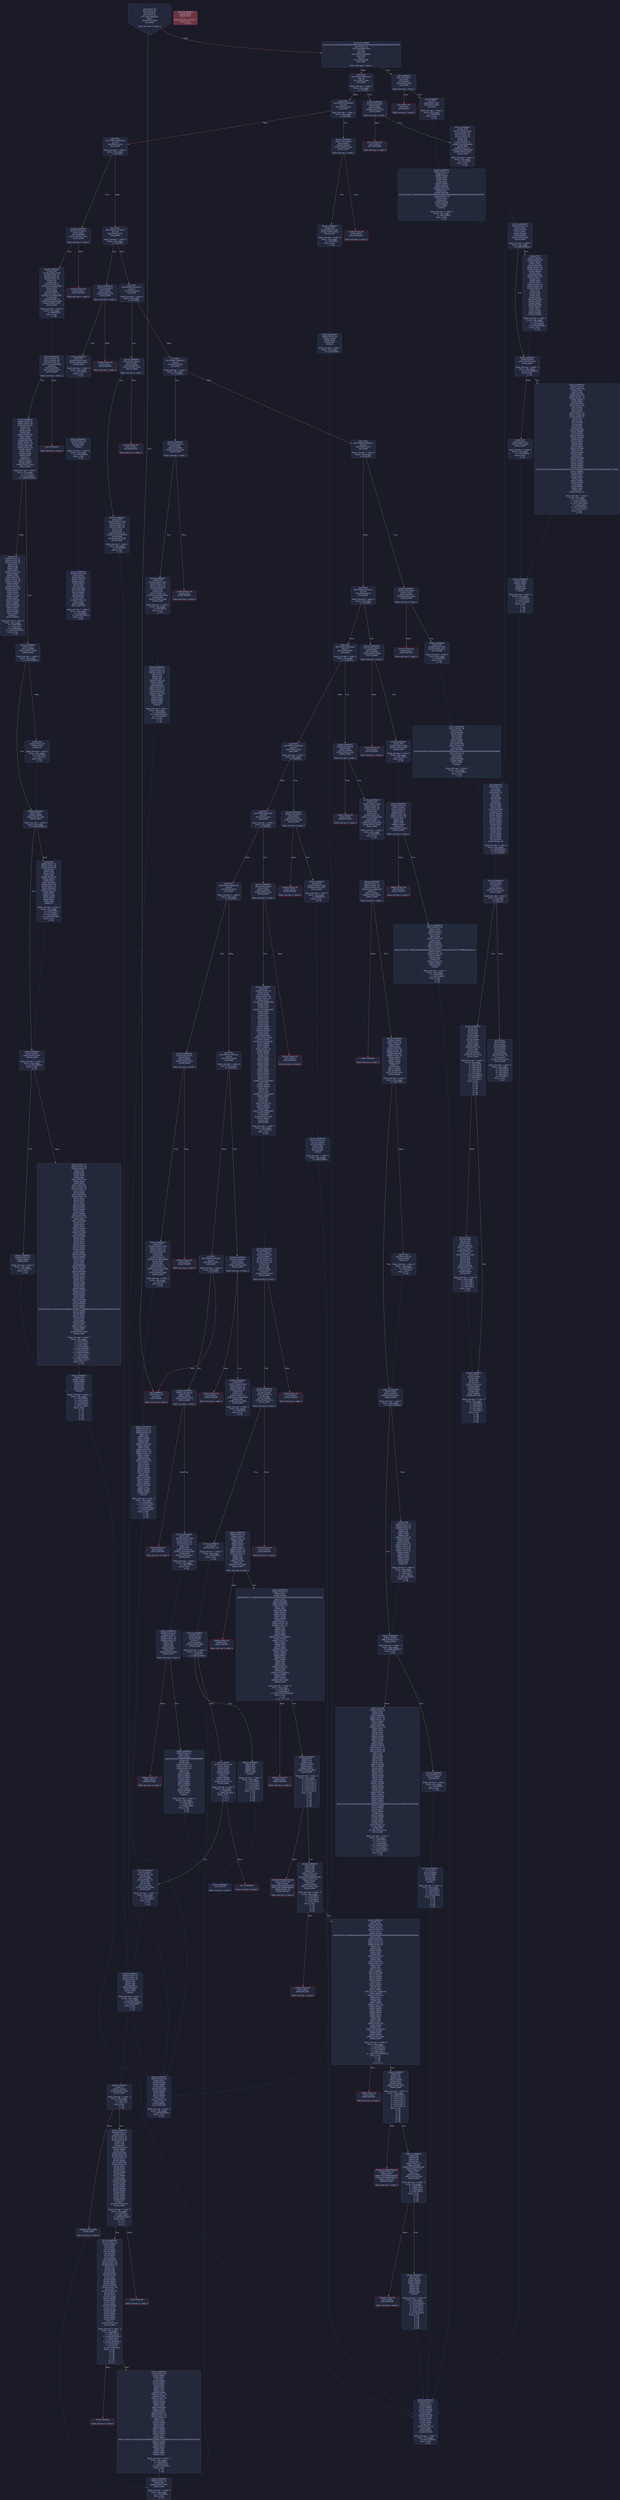 digraph G {
    node [shape=box, style="filled, rounded", color="#565f89", fontcolor="#c0caf5", fontname="Helvetica", fillcolor="#24283b"];
    edge [color="#414868", fontcolor="#c0caf5", fontname="Helvetica"];
    bgcolor="#1a1b26";
    0 [ label = "[00] PUSH1 80
[02] PUSH1 40
[04] MSTORE
[05] PUSH1 04
[07] CALLDATASIZE
[08] LT
[09] PUSH2 00da
[0c] JUMPI

Stack size req: 0, sizeΔ: 0
" shape = invhouse]
    1 [ label = "[0d] PUSH4 ffffffff
[12] PUSH29 0100000000000000000000000000000000000000000000000000000000
[30] PUSH1 00
[32] CALLDATALOAD
[33] DIV
[34] AND
[35] PUSH4 06fdde03
[3a] DUP2
[3b] EQ
[3c] PUSH2 00df
[3f] JUMPI

Stack size req: 0, sizeΔ: 1
"]
    2 [ label = "[40] DUP1
[41] PUSH4 095ea7b3
[46] EQ
[47] PUSH2 0169
[4a] JUMPI

Stack size req: 1, sizeΔ: 0
Entry->Op usage:
	0->70:EQ:1
"]
    3 [ label = "[4b] DUP1
[4c] PUSH4 18160ddd
[51] EQ
[52] PUSH2 01a1
[55] JUMPI

Stack size req: 1, sizeΔ: 0
Entry->Op usage:
	0->81:EQ:1
"]
    4 [ label = "[56] DUP1
[57] PUSH4 23b872dd
[5c] EQ
[5d] PUSH2 01c8
[60] JUMPI

Stack size req: 1, sizeΔ: 0
Entry->Op usage:
	0->92:EQ:1
"]
    5 [ label = "[61] DUP1
[62] PUSH4 313ce567
[67] EQ
[68] PUSH2 01f2
[6b] JUMPI

Stack size req: 1, sizeΔ: 0
Entry->Op usage:
	0->103:EQ:1
"]
    6 [ label = "[6c] DUP1
[6d] PUSH4 4d2301cc
[72] EQ
[73] PUSH2 021d
[76] JUMPI

Stack size req: 1, sizeΔ: 0
Entry->Op usage:
	0->114:EQ:1
"]
    7 [ label = "[77] DUP1
[78] PUSH4 70a08231
[7d] EQ
[7e] PUSH2 023e
[81] JUMPI

Stack size req: 1, sizeΔ: 0
Entry->Op usage:
	0->125:EQ:1
"]
    8 [ label = "[82] DUP1
[83] PUSH4 95d89b41
[88] EQ
[89] PUSH2 025f
[8c] JUMPI

Stack size req: 1, sizeΔ: 0
Entry->Op usage:
	0->136:EQ:1
"]
    9 [ label = "[8d] DUP1
[8e] PUSH4 9b1cbccc
[93] EQ
[94] PUSH2 0274
[97] JUMPI

Stack size req: 1, sizeΔ: 0
Entry->Op usage:
	0->147:EQ:1
"]
    10 [ label = "[98] DUP1
[99] PUSH4 a9059cbb
[9e] EQ
[9f] PUSH2 0289
[a2] JUMPI

Stack size req: 1, sizeΔ: 0
Entry->Op usage:
	0->158:EQ:1
"]
    11 [ label = "[a3] DUP1
[a4] PUSH4 c108d542
[a9] EQ
[aa] PUSH2 02ad
[ad] JUMPI

Stack size req: 1, sizeΔ: 0
Entry->Op usage:
	0->169:EQ:1
"]
    12 [ label = "[ae] DUP1
[af] PUSH4 dba01cfe
[b4] EQ
[b5] PUSH2 02c2
[b8] JUMPI

Stack size req: 1, sizeΔ: 0
Entry->Op usage:
	0->180:EQ:1
"]
    13 [ label = "[b9] DUP1
[ba] PUSH4 dd62ed3e
[bf] EQ
[c0] PUSH2 0322
[c3] JUMPI

Stack size req: 1, sizeΔ: 0
Entry->Op usage:
	0->191:EQ:1
"]
    14 [ label = "[c4] DUP1
[c5] PUSH4 e58fc54c
[ca] EQ
[cb] PUSH2 0349
[ce] JUMPI

Stack size req: 1, sizeΔ: 0
Entry->Op usage:
	0->202:EQ:1
"]
    15 [ label = "[cf] DUP1
[d0] PUSH4 f2fde38b
[d5] EQ
[d6] PUSH2 036a
[d9] JUMPI

Stack size req: 1, sizeΔ: 0
Entry->Op usage:
	0->213:EQ:1
"]
    16 [ label = "[da] JUMPDEST
[db] PUSH1 00
[dd] DUP1
[de] REVERT

Stack size req: 0, sizeΔ: 0
" color = "red"]
    17 [ label = "[df] JUMPDEST
[e0] CALLVALUE
[e1] DUP1
[e2] ISZERO
[e3] PUSH2 00eb
[e6] JUMPI

Stack size req: 0, sizeΔ: 1
"]
    18 [ label = "[e7] PUSH1 00
[e9] DUP1
[ea] REVERT

Stack size req: 0, sizeΔ: 0
" color = "red"]
    19 [ label = "[eb] JUMPDEST
[ec] POP
[ed] PUSH2 00f4
[f0] PUSH2 038b
[f3] JUMP

Stack size req: 1, sizeΔ: 0
Entry->Op usage:
	0->236:POP:0
Entry->Exit:
	0->😵
"]
    20 [ label = "[f4] JUMPDEST
[f5] PUSH1 40
[f7] DUP1
[f8] MLOAD
[f9] PUSH1 20
[fb] DUP1
[fc] DUP3
[fd] MSTORE
[fe] DUP4
[ff] MLOAD
[0100] DUP2
[0101] DUP4
[0102] ADD
[0103] MSTORE
[0104] DUP4
[0105] MLOAD
[0106] SWAP2
[0107] SWAP3
[0108] DUP4
[0109] SWAP3
[010a] SWAP1
[010b] DUP4
[010c] ADD
[010d] SWAP2
[010e] DUP6
[010f] ADD
[0110] SWAP1
[0111] DUP1
[0112] DUP4
[0113] DUP4
[0114] PUSH1 00

Stack size req: 1, sizeΔ: 9
Entry->Op usage:
	0->255:MLOAD:0
	0->261:MLOAD:0
	0->271:ADD:0
"]
    21 [ label = "[0116] JUMPDEST
[0117] DUP4
[0118] DUP2
[0119] LT
[011a] ISZERO
[011b] PUSH2 012e
[011e] JUMPI

Stack size req: 4, sizeΔ: 0
Entry->Op usage:
	0->281:LT:0
	3->281:LT:1
"]
    22 [ label = "[011f] DUP2
[0120] DUP2
[0121] ADD
[0122] MLOAD
[0123] DUP4
[0124] DUP3
[0125] ADD
[0126] MSTORE
[0127] PUSH1 20
[0129] ADD
[012a] PUSH2 0116
[012d] JUMP

Stack size req: 3, sizeΔ: 0
Entry->Op usage:
	0->289:ADD:0
	0->293:ADD:0
	0->297:ADD:1
	1->289:ADD:1
	2->293:ADD:1
Entry->Exit:
	0->😵
"]
    23 [ label = "[012e] JUMPDEST
[012f] POP
[0130] POP
[0131] POP
[0132] POP
[0133] SWAP1
[0134] POP
[0135] SWAP1
[0136] DUP2
[0137] ADD
[0138] SWAP1
[0139] PUSH1 1f
[013b] AND
[013c] DUP1
[013d] ISZERO
[013e] PUSH2 015b
[0141] JUMPI

Stack size req: 7, sizeΔ: -5
Entry->Op usage:
	0->303:POP:0
	1->304:POP:0
	2->305:POP:0
	3->306:POP:0
	4->311:ADD:0
	4->315:AND:1
	4->317:ISZERO:0
	5->308:POP:0
	6->311:ADD:1
Entry->Exit:
	0->😵
	1->😵
	2->😵
	3->😵
	4->0
	5->😵
	6->😵
"]
    24 [ label = "[0142] DUP1
[0143] DUP3
[0144] SUB
[0145] DUP1
[0146] MLOAD
[0147] PUSH1 01
[0149] DUP4
[014a] PUSH1 20
[014c] SUB
[014d] PUSH2 0100
[0150] EXP
[0151] SUB
[0152] NOT
[0153] AND
[0154] DUP2
[0155] MSTORE
[0156] PUSH1 20
[0158] ADD
[0159] SWAP2
[015a] POP

Stack size req: 2, sizeΔ: 0
Entry->Op usage:
	0->324:SUB:1
	0->332:SUB:1
	1->324:SUB:0
	1->346:POP:0
Entry->Exit:
	1->😵
"]
    25 [ label = "[015b] JUMPDEST
[015c] POP
[015d] SWAP3
[015e] POP
[015f] POP
[0160] POP
[0161] PUSH1 40
[0163] MLOAD
[0164] DUP1
[0165] SWAP2
[0166] SUB
[0167] SWAP1
[0168] RETURN

Stack size req: 5, sizeΔ: -5
Entry->Op usage:
	0->348:POP:0
	1->358:SUB:0
	2->351:POP:0
	3->352:POP:0
	4->350:POP:0
Entry->Exit:
	0->😵
	1->😵
	2->😵
	3->😵
	4->😵
" color = "darkblue"]
    26 [ label = "[0169] JUMPDEST
[016a] CALLVALUE
[016b] DUP1
[016c] ISZERO
[016d] PUSH2 0175
[0170] JUMPI

Stack size req: 0, sizeΔ: 1
"]
    27 [ label = "[0171] PUSH1 00
[0173] DUP1
[0174] REVERT

Stack size req: 0, sizeΔ: 0
" color = "red"]
    28 [ label = "[0175] JUMPDEST
[0176] POP
[0177] PUSH2 018d
[017a] PUSH1 01
[017c] PUSH1 a0
[017e] PUSH1 02
[0180] EXP
[0181] SUB
[0182] PUSH1 04
[0184] CALLDATALOAD
[0185] AND
[0186] PUSH1 24
[0188] CALLDATALOAD
[0189] PUSH2 03c2
[018c] JUMP

Stack size req: 1, sizeΔ: 2
Entry->Op usage:
	0->374:POP:0
Entry->Exit:
	0->😵
"]
    29 [ label = "[018d] JUMPDEST
[018e] PUSH1 40
[0190] DUP1
[0191] MLOAD
[0192] SWAP2
[0193] ISZERO
[0194] ISZERO
[0195] DUP3
[0196] MSTORE
[0197] MLOAD
[0198] SWAP1
[0199] DUP2
[019a] SWAP1
[019b] SUB
[019c] PUSH1 20
[019e] ADD
[019f] SWAP1
[01a0] RETURN

Stack size req: 1, sizeΔ: -1
Entry->Op usage:
	0->403:ISZERO:0
Entry->Exit:
	0->😵
" color = "darkblue"]
    30 [ label = "[01a1] JUMPDEST
[01a2] CALLVALUE
[01a3] DUP1
[01a4] ISZERO
[01a5] PUSH2 01ad
[01a8] JUMPI

Stack size req: 0, sizeΔ: 1
"]
    31 [ label = "[01a9] PUSH1 00
[01ab] DUP1
[01ac] REVERT

Stack size req: 0, sizeΔ: 0
" color = "red"]
    32 [ label = "[01ad] JUMPDEST
[01ae] POP
[01af] PUSH2 01b6
[01b2] PUSH2 046a
[01b5] JUMP

Stack size req: 1, sizeΔ: 0
Entry->Op usage:
	0->430:POP:0
Entry->Exit:
	0->😵
"]
    33 [ label = "[01b6] JUMPDEST
[01b7] PUSH1 40
[01b9] DUP1
[01ba] MLOAD
[01bb] SWAP2
[01bc] DUP3
[01bd] MSTORE
[01be] MLOAD
[01bf] SWAP1
[01c0] DUP2
[01c1] SWAP1
[01c2] SUB
[01c3] PUSH1 20
[01c5] ADD
[01c6] SWAP1
[01c7] RETURN

Stack size req: 1, sizeΔ: -1
Entry->Op usage:
	0->445:MSTORE:1
Entry->Exit:
	0->😵
" color = "darkblue"]
    34 [ label = "[01c8] JUMPDEST
[01c9] CALLVALUE
[01ca] DUP1
[01cb] ISZERO
[01cc] PUSH2 01d4
[01cf] JUMPI

Stack size req: 0, sizeΔ: 1
"]
    35 [ label = "[01d0] PUSH1 00
[01d2] DUP1
[01d3] REVERT

Stack size req: 0, sizeΔ: 0
" color = "red"]
    36 [ label = "[01d4] JUMPDEST
[01d5] POP
[01d6] PUSH2 018d
[01d9] PUSH1 01
[01db] PUSH1 a0
[01dd] PUSH1 02
[01df] EXP
[01e0] SUB
[01e1] PUSH1 04
[01e3] CALLDATALOAD
[01e4] DUP2
[01e5] AND
[01e6] SWAP1
[01e7] PUSH1 24
[01e9] CALLDATALOAD
[01ea] AND
[01eb] PUSH1 44
[01ed] CALLDATALOAD
[01ee] PUSH2 0470
[01f1] JUMP

Stack size req: 1, sizeΔ: 3
Entry->Op usage:
	0->469:POP:0
Entry->Exit:
	0->😵
"]
    37 [ label = "[01f2] JUMPDEST
[01f3] CALLVALUE
[01f4] DUP1
[01f5] ISZERO
[01f6] PUSH2 01fe
[01f9] JUMPI

Stack size req: 0, sizeΔ: 1
"]
    38 [ label = "[01fa] PUSH1 00
[01fc] DUP1
[01fd] REVERT

Stack size req: 0, sizeΔ: 0
" color = "red"]
    39 [ label = "[01fe] JUMPDEST
[01ff] POP
[0200] PUSH2 0207
[0203] PUSH2 0594
[0206] JUMP

Stack size req: 1, sizeΔ: 0
Entry->Op usage:
	0->511:POP:0
Entry->Exit:
	0->😵
"]
    40 [ label = "[0207] JUMPDEST
[0208] PUSH1 40
[020a] DUP1
[020b] MLOAD
[020c] PUSH1 ff
[020e] SWAP1
[020f] SWAP3
[0210] AND
[0211] DUP3
[0212] MSTORE
[0213] MLOAD
[0214] SWAP1
[0215] DUP2
[0216] SWAP1
[0217] SUB
[0218] PUSH1 20
[021a] ADD
[021b] SWAP1
[021c] RETURN

Stack size req: 1, sizeΔ: -1
Entry->Op usage:
	0->528:AND:0
	0->530:MSTORE:1
Entry->Exit:
	0->😵
" color = "darkblue"]
    41 [ label = "[021d] JUMPDEST
[021e] CALLVALUE
[021f] DUP1
[0220] ISZERO
[0221] PUSH2 0229
[0224] JUMPI

Stack size req: 0, sizeΔ: 1
"]
    42 [ label = "[0225] PUSH1 00
[0227] DUP1
[0228] REVERT

Stack size req: 0, sizeΔ: 0
" color = "red"]
    43 [ label = "[0229] JUMPDEST
[022a] POP
[022b] PUSH2 01b6
[022e] PUSH1 01
[0230] PUSH1 a0
[0232] PUSH1 02
[0234] EXP
[0235] SUB
[0236] PUSH1 04
[0238] CALLDATALOAD
[0239] AND
[023a] PUSH2 0599
[023d] JUMP

Stack size req: 1, sizeΔ: 1
Entry->Op usage:
	0->554:POP:0
Entry->Exit:
	0->😵
"]
    44 [ label = "[023e] JUMPDEST
[023f] CALLVALUE
[0240] DUP1
[0241] ISZERO
[0242] PUSH2 024a
[0245] JUMPI

Stack size req: 0, sizeΔ: 1
"]
    45 [ label = "[0246] PUSH1 00
[0248] DUP1
[0249] REVERT

Stack size req: 0, sizeΔ: 0
" color = "red"]
    46 [ label = "[024a] JUMPDEST
[024b] POP
[024c] PUSH2 01b6
[024f] PUSH1 01
[0251] PUSH1 a0
[0253] PUSH1 02
[0255] EXP
[0256] SUB
[0257] PUSH1 04
[0259] CALLDATALOAD
[025a] AND
[025b] PUSH2 05a6
[025e] JUMP

Stack size req: 1, sizeΔ: 1
Entry->Op usage:
	0->587:POP:0
Entry->Exit:
	0->😵
"]
    47 [ label = "[025f] JUMPDEST
[0260] CALLVALUE
[0261] DUP1
[0262] ISZERO
[0263] PUSH2 026b
[0266] JUMPI

Stack size req: 0, sizeΔ: 1
"]
    48 [ label = "[0267] PUSH1 00
[0269] DUP1
[026a] REVERT

Stack size req: 0, sizeΔ: 0
" color = "red"]
    49 [ label = "[026b] JUMPDEST
[026c] POP
[026d] PUSH2 00f4
[0270] PUSH2 05c1
[0273] JUMP

Stack size req: 1, sizeΔ: 0
Entry->Op usage:
	0->620:POP:0
Entry->Exit:
	0->😵
"]
    50 [ label = "[0274] JUMPDEST
[0275] CALLVALUE
[0276] DUP1
[0277] ISZERO
[0278] PUSH2 0280
[027b] JUMPI

Stack size req: 0, sizeΔ: 1
"]
    51 [ label = "[027c] PUSH1 00
[027e] DUP1
[027f] REVERT

Stack size req: 0, sizeΔ: 0
" color = "red"]
    52 [ label = "[0280] JUMPDEST
[0281] POP
[0282] PUSH2 018d
[0285] PUSH2 05f8
[0288] JUMP

Stack size req: 1, sizeΔ: 0
Entry->Op usage:
	0->641:POP:0
Entry->Exit:
	0->😵
"]
    53 [ label = "[0289] JUMPDEST
[028a] CALLVALUE
[028b] DUP1
[028c] ISZERO
[028d] PUSH2 0295
[0290] JUMPI

Stack size req: 0, sizeΔ: 1
"]
    54 [ label = "[0291] PUSH1 00
[0293] DUP1
[0294] REVERT

Stack size req: 0, sizeΔ: 0
" color = "red"]
    55 [ label = "[0295] JUMPDEST
[0296] POP
[0297] PUSH2 018d
[029a] PUSH1 01
[029c] PUSH1 a0
[029e] PUSH1 02
[02a0] EXP
[02a1] SUB
[02a2] PUSH1 04
[02a4] CALLDATALOAD
[02a5] AND
[02a6] PUSH1 24
[02a8] CALLDATALOAD
[02a9] PUSH2 064e
[02ac] JUMP

Stack size req: 1, sizeΔ: 2
Entry->Op usage:
	0->662:POP:0
Entry->Exit:
	0->😵
"]
    56 [ label = "[02ad] JUMPDEST
[02ae] CALLVALUE
[02af] DUP1
[02b0] ISZERO
[02b1] PUSH2 02b9
[02b4] JUMPI

Stack size req: 0, sizeΔ: 1
"]
    57 [ label = "[02b5] PUSH1 00
[02b7] DUP1
[02b8] REVERT

Stack size req: 0, sizeΔ: 0
" color = "red"]
    58 [ label = "[02b9] JUMPDEST
[02ba] POP
[02bb] PUSH2 018d
[02be] PUSH2 0720
[02c1] JUMP

Stack size req: 1, sizeΔ: 0
Entry->Op usage:
	0->698:POP:0
Entry->Exit:
	0->😵
"]
    59 [ label = "[02c2] JUMPDEST
[02c3] CALLVALUE
[02c4] DUP1
[02c5] ISZERO
[02c6] PUSH2 02ce
[02c9] JUMPI

Stack size req: 0, sizeΔ: 1
"]
    60 [ label = "[02ca] PUSH1 00
[02cc] DUP1
[02cd] REVERT

Stack size req: 0, sizeΔ: 0
" color = "red"]
    61 [ label = "[02ce] JUMPDEST
[02cf] POP
[02d0] PUSH1 40
[02d2] DUP1
[02d3] MLOAD
[02d4] PUSH1 20
[02d6] PUSH1 04
[02d8] DUP1
[02d9] CALLDATALOAD
[02da] DUP1
[02db] DUP3
[02dc] ADD
[02dd] CALLDATALOAD
[02de] DUP4
[02df] DUP2
[02e0] MUL
[02e1] DUP1
[02e2] DUP7
[02e3] ADD
[02e4] DUP6
[02e5] ADD
[02e6] SWAP1
[02e7] SWAP7
[02e8] MSTORE
[02e9] DUP1
[02ea] DUP6
[02eb] MSTORE
[02ec] PUSH2 0320
[02ef] SWAP6
[02f0] CALLDATASIZE
[02f1] SWAP6
[02f2] SWAP4
[02f3] SWAP5
[02f4] PUSH1 24
[02f6] SWAP5
[02f7] SWAP4
[02f8] DUP6
[02f9] ADD
[02fa] SWAP3
[02fb] SWAP2
[02fc] DUP3
[02fd] SWAP2
[02fe] DUP6
[02ff] ADD
[0300] SWAP1
[0301] DUP5
[0302] SWAP1
[0303] DUP1
[0304] DUP3
[0305] DUP5
[0306] CALLDATACOPY
[0307] POP
[0308] SWAP5
[0309] SWAP8
[030a] POP
[030b] POP
[030c] DUP5
[030d] CALLDATALOAD
[030e] SWAP6
[030f] POP
[0310] POP
[0311] POP
[0312] PUSH1 20
[0314] SWAP1
[0315] SWAP3
[0316] ADD
[0317] CALLDATALOAD
[0318] SWAP2
[0319] POP
[031a] PUSH2 0729
[031d] SWAP1
[031e] POP
[031f] JUMP

Stack size req: 1, sizeΔ: 3
Entry->Op usage:
	0->719:POP:0
Entry->Exit:
	0->😵
"]
    62 [ label = "[0320] JUMPDEST
[0321] STOP

Stack size req: 0, sizeΔ: 0
" color = "darkblue"]
    63 [ label = "[0322] JUMPDEST
[0323] CALLVALUE
[0324] DUP1
[0325] ISZERO
[0326] PUSH2 032e
[0329] JUMPI

Stack size req: 0, sizeΔ: 1
"]
    64 [ label = "[032a] PUSH1 00
[032c] DUP1
[032d] REVERT

Stack size req: 0, sizeΔ: 0
" color = "red"]
    65 [ label = "[032e] JUMPDEST
[032f] POP
[0330] PUSH2 01b6
[0333] PUSH1 01
[0335] PUSH1 a0
[0337] PUSH1 02
[0339] EXP
[033a] SUB
[033b] PUSH1 04
[033d] CALLDATALOAD
[033e] DUP2
[033f] AND
[0340] SWAP1
[0341] PUSH1 24
[0343] CALLDATALOAD
[0344] AND
[0345] PUSH2 0858
[0348] JUMP

Stack size req: 1, sizeΔ: 2
Entry->Op usage:
	0->815:POP:0
Entry->Exit:
	0->😵
"]
    66 [ label = "[0349] JUMPDEST
[034a] CALLVALUE
[034b] DUP1
[034c] ISZERO
[034d] PUSH2 0355
[0350] JUMPI

Stack size req: 0, sizeΔ: 1
"]
    67 [ label = "[0351] PUSH1 00
[0353] DUP1
[0354] REVERT

Stack size req: 0, sizeΔ: 0
" color = "red"]
    68 [ label = "[0355] JUMPDEST
[0356] POP
[0357] PUSH2 018d
[035a] PUSH1 01
[035c] PUSH1 a0
[035e] PUSH1 02
[0360] EXP
[0361] SUB
[0362] PUSH1 04
[0364] CALLDATALOAD
[0365] AND
[0366] PUSH2 0883
[0369] JUMP

Stack size req: 1, sizeΔ: 1
Entry->Op usage:
	0->854:POP:0
Entry->Exit:
	0->😵
"]
    69 [ label = "[036a] JUMPDEST
[036b] CALLVALUE
[036c] DUP1
[036d] ISZERO
[036e] PUSH2 0376
[0371] JUMPI

Stack size req: 0, sizeΔ: 1
"]
    70 [ label = "[0372] PUSH1 00
[0374] DUP1
[0375] REVERT

Stack size req: 0, sizeΔ: 0
" color = "red"]
    71 [ label = "[0376] JUMPDEST
[0377] POP
[0378] PUSH2 0320
[037b] PUSH1 01
[037d] PUSH1 a0
[037f] PUSH1 02
[0381] EXP
[0382] SUB
[0383] PUSH1 04
[0385] CALLDATALOAD
[0386] AND
[0387] PUSH2 09d7
[038a] JUMP

Stack size req: 1, sizeΔ: 1
Entry->Op usage:
	0->887:POP:0
Entry->Exit:
	0->😵
"]
    72 [ label = "[038b] JUMPDEST
[038c] PUSH1 40
[038e] DUP1
[038f] MLOAD
[0390] DUP1
[0391] DUP3
[0392] ADD
[0393] SWAP1
[0394] SWAP2
[0395] MSTORE
[0396] PUSH1 0e
[0398] DUP2
[0399] MSTORE
[039a] PUSH32 50656e6368616e7420546f6b656e000000000000000000000000000000000000
[03bb] PUSH1 20
[03bd] DUP3
[03be] ADD
[03bf] MSTORE
[03c0] SWAP1
[03c1] JUMP
Indirect!

Stack size req: 1, sizeΔ: 0
Entry->Op usage:
	0->961:JUMP:0
Entry->Exit:
	0->😵
" color = "teal"]
    73 [ label = "[03c2] JUMPDEST
[03c3] PUSH1 00
[03c5] DUP2
[03c6] ISZERO
[03c7] DUP1
[03c8] ISZERO
[03c9] SWAP1
[03ca] PUSH2 03f5
[03cd] JUMPI

Stack size req: 1, sizeΔ: 2
Entry->Op usage:
	0->966:ISZERO:0
"]
    74 [ label = "[03ce] POP
[03cf] CALLER
[03d0] PUSH1 00
[03d2] SWAP1
[03d3] DUP2
[03d4] MSTORE
[03d5] PUSH1 03
[03d7] PUSH1 20
[03d9] SWAP1
[03da] DUP2
[03db] MSTORE
[03dc] PUSH1 40
[03de] DUP1
[03df] DUP4
[03e0] SHA3
[03e1] PUSH1 01
[03e3] PUSH1 a0
[03e5] PUSH1 02
[03e7] EXP
[03e8] SUB
[03e9] DUP8
[03ea] AND
[03eb] DUP5
[03ec] MSTORE
[03ed] SWAP1
[03ee] SWAP2
[03ef] MSTORE
[03f0] SWAP1
[03f1] SHA3
[03f2] SLOAD
[03f3] ISZERO
[03f4] ISZERO

Stack size req: 4, sizeΔ: 0
Entry->Op usage:
	0->974:POP:0
	3->1002:AND:0
	3->1004:MSTORE:1
Entry->Exit:
	0->😵
"]
    75 [ label = "[03f5] JUMPDEST
[03f6] ISZERO
[03f7] PUSH2 0402
[03fa] JUMPI

Stack size req: 1, sizeΔ: -1
Entry->Op usage:
	0->1014:ISZERO:0
Entry->Exit:
	0->😵
"]
    76 [ label = "[03fb] POP
[03fc] PUSH1 00
[03fe] PUSH2 0464
[0401] JUMP

Stack size req: 1, sizeΔ: 0
Entry->Op usage:
	0->1019:POP:0
Entry->Exit:
	0->😵
"]
    77 [ label = "[0402] JUMPDEST
[0403] CALLER
[0404] PUSH1 00
[0406] DUP2
[0407] DUP2
[0408] MSTORE
[0409] PUSH1 03
[040b] PUSH1 20
[040d] SWAP1
[040e] DUP2
[040f] MSTORE
[0410] PUSH1 40
[0412] DUP1
[0413] DUP4
[0414] SHA3
[0415] PUSH1 01
[0417] PUSH1 a0
[0419] PUSH1 02
[041b] EXP
[041c] SUB
[041d] DUP9
[041e] AND
[041f] DUP1
[0420] DUP6
[0421] MSTORE
[0422] SWAP1
[0423] DUP4
[0424] MSTORE
[0425] SWAP3
[0426] DUP2
[0427] SWAP1
[0428] SHA3
[0429] DUP7
[042a] SWAP1
[042b] SSTORE
[042c] DUP1
[042d] MLOAD
[042e] DUP7
[042f] DUP2
[0430] MSTORE
[0431] SWAP1
[0432] MLOAD
[0433] SWAP3
[0434] SWAP4
[0435] SWAP3
[0436] PUSH32 8c5be1e5ebec7d5bd14f71427d1e84f3dd0314c0f7b2291e5b200ac8c7c3b925
[0457] SWAP3
[0458] SWAP2
[0459] DUP2
[045a] SWAP1
[045b] SUB
[045c] SWAP1
[045d] SWAP2
[045e] ADD
[045f] SWAP1
[0460] LOG3
[0461] POP
[0462] PUSH1 01

Stack size req: 3, sizeΔ: 0
Entry->Op usage:
	0->1121:POP:0
	1->1067:SSTORE:1
	1->1072:MSTORE:1
	2->1054:AND:0
	2->1057:MSTORE:1
	2->1120:LOG3:4
Entry->Exit:
	0->😵
"]
    78 [ label = "[0464] JUMPDEST
[0465] SWAP3
[0466] SWAP2
[0467] POP
[0468] POP
[0469] JUMP
Indirect!

Stack size req: 4, sizeΔ: -3
Entry->Op usage:
	1->1128:POP:0
	2->1127:POP:0
	3->1129:JUMP:0
Entry->Exit:
	0->0
	1->😵
	2->😵
	3->😵
" color = "teal"]
    79 [ label = "[046a] JUMPDEST
[046b] PUSH1 04
[046d] SLOAD
[046e] DUP2
[046f] JUMP
Indirect!

Stack size req: 1, sizeΔ: 1
Entry->Op usage:
	0->1135:JUMP:0
" color = "teal"]
    80 [ label = "[0470] JUMPDEST
[0471] PUSH1 00
[0473] PUSH1 60
[0475] PUSH1 64
[0477] CALLDATASIZE
[0478] LT
[0479] ISZERO
[047a] PUSH2 047f
[047d] JUMPI

Stack size req: 0, sizeΔ: 2
"]
    81 [ label = "[047e] INVALID

Stack size req: 0, sizeΔ: 0
" color = "red"]
    82 [ label = "[047f] JUMPDEST
[0480] PUSH1 01
[0482] PUSH1 a0
[0484] PUSH1 02
[0486] EXP
[0487] SUB
[0488] DUP6
[0489] AND
[048a] PUSH1 00
[048c] SWAP1
[048d] DUP2
[048e] MSTORE
[048f] PUSH1 02
[0491] PUSH1 20
[0493] MSTORE
[0494] PUSH1 40
[0496] SWAP1
[0497] SHA3
[0498] SLOAD
[0499] DUP4
[049a] GT
[049b] DUP1
[049c] ISZERO
[049d] SWAP1
[049e] PUSH2 04ca
[04a1] JUMPI

Stack size req: 5, sizeΔ: 1
Entry->Op usage:
	2->1178:GT:0
	4->1161:AND:0
	4->1166:MSTORE:1
"]
    83 [ label = "[04a2] POP
[04a3] PUSH1 01
[04a5] PUSH1 a0
[04a7] PUSH1 02
[04a9] EXP
[04aa] SUB
[04ab] DUP6
[04ac] AND
[04ad] PUSH1 00
[04af] SWAP1
[04b0] DUP2
[04b1] MSTORE
[04b2] PUSH1 03
[04b4] PUSH1 20
[04b6] SWAP1
[04b7] DUP2
[04b8] MSTORE
[04b9] PUSH1 40
[04bb] DUP1
[04bc] DUP4
[04bd] SHA3
[04be] CALLER
[04bf] DUP5
[04c0] MSTORE
[04c1] SWAP1
[04c2] SWAP2
[04c3] MSTORE
[04c4] SWAP1
[04c5] SHA3
[04c6] SLOAD
[04c7] DUP4
[04c8] GT
[04c9] ISZERO

Stack size req: 6, sizeΔ: 0
Entry->Op usage:
	0->1186:POP:0
	3->1224:GT:0
	5->1196:AND:0
	5->1201:MSTORE:1
Entry->Exit:
	0->😵
"]
    84 [ label = "[04ca] JUMPDEST
[04cb] DUP1
[04cc] ISZERO
[04cd] PUSH2 04d6
[04d0] JUMPI

Stack size req: 1, sizeΔ: 0
Entry->Op usage:
	0->1228:ISZERO:0
"]
    85 [ label = "[04d1] POP
[04d2] PUSH1 00
[04d4] DUP4
[04d5] GT

Stack size req: 4, sizeΔ: 0
Entry->Op usage:
	0->1233:POP:0
	3->1237:GT:0
Entry->Exit:
	0->😵
"]
    86 [ label = "[04d6] JUMPDEST
[04d7] DUP1
[04d8] ISZERO
[04d9] PUSH2 04fb
[04dc] JUMPI

Stack size req: 1, sizeΔ: 0
Entry->Op usage:
	0->1240:ISZERO:0
"]
    87 [ label = "[04dd] POP
[04de] PUSH1 01
[04e0] PUSH1 a0
[04e2] PUSH1 02
[04e4] EXP
[04e5] SUB
[04e6] DUP5
[04e7] AND
[04e8] PUSH1 00
[04ea] SWAP1
[04eb] DUP2
[04ec] MSTORE
[04ed] PUSH1 02
[04ef] PUSH1 20
[04f1] MSTORE
[04f2] PUSH1 40
[04f4] SWAP1
[04f5] SHA3
[04f6] SLOAD
[04f7] DUP4
[04f8] DUP2
[04f9] ADD
[04fa] GT

Stack size req: 5, sizeΔ: 0
Entry->Op usage:
	0->1245:POP:0
	3->1273:ADD:1
	4->1255:AND:0
	4->1260:MSTORE:1
Entry->Exit:
	0->😵
"]
    88 [ label = "[04fb] JUMPDEST
[04fc] ISZERO
[04fd] PUSH2 0587
[0500] JUMPI

Stack size req: 1, sizeΔ: -1
Entry->Op usage:
	0->1276:ISZERO:0
Entry->Exit:
	0->😵
"]
    89 [ label = "[0501] PUSH1 01
[0503] PUSH1 a0
[0505] PUSH1 02
[0507] EXP
[0508] SUB
[0509] DUP1
[050a] DUP7
[050b] AND
[050c] PUSH1 00
[050e] DUP2
[050f] DUP2
[0510] MSTORE
[0511] PUSH1 02
[0513] PUSH1 20
[0515] DUP2
[0516] DUP2
[0517] MSTORE
[0518] PUSH1 40
[051a] DUP1
[051b] DUP5
[051c] SHA3
[051d] DUP1
[051e] SLOAD
[051f] DUP11
[0520] SWAP1
[0521] SUB
[0522] SWAP1
[0523] SSTORE
[0524] PUSH1 03
[0526] DUP3
[0527] MSTORE
[0528] DUP1
[0529] DUP5
[052a] SHA3
[052b] CALLER
[052c] DUP6
[052d] MSTORE
[052e] DUP3
[052f] MSTORE
[0530] DUP1
[0531] DUP5
[0532] SHA3
[0533] DUP1
[0534] SLOAD
[0535] DUP11
[0536] SWAP1
[0537] SUB
[0538] SWAP1
[0539] SSTORE
[053a] SWAP5
[053b] DUP10
[053c] AND
[053d] DUP1
[053e] DUP5
[053f] MSTORE
[0540] SWAP2
[0541] DUP2
[0542] MSTORE
[0543] SWAP2
[0544] DUP5
[0545] SWAP1
[0546] SHA3
[0547] DUP1
[0548] SLOAD
[0549] DUP9
[054a] ADD
[054b] SWAP1
[054c] SSTORE
[054d] DUP4
[054e] MLOAD
[054f] DUP8
[0550] DUP2
[0551] MSTORE
[0552] SWAP4
[0553] MLOAD
[0554] SWAP1
[0555] SWAP4
[0556] PUSH32 ddf252ad1be2c89b69c2b068fc378daa952ba7f163c4a11628f55a4df523b3ef
[0577] SWAP3
[0578] SWAP1
[0579] DUP3
[057a] SWAP1
[057b] SUB
[057c] ADD
[057d] SWAP1
[057e] LOG3
[057f] PUSH1 01
[0581] SWAP2
[0582] POP
[0583] PUSH2 058c
[0586] JUMP

Stack size req: 5, sizeΔ: 0
Entry->Op usage:
	1->1410:POP:0
	2->1313:SUB:1
	2->1335:SUB:1
	2->1354:ADD:0
	2->1361:MSTORE:1
	3->1340:AND:0
	3->1343:MSTORE:1
	3->1406:LOG3:4
	4->1291:AND:0
	4->1296:MSTORE:1
	4->1406:LOG3:3
Entry->Exit:
	1->😵
"]
    90 [ label = "[0587] JUMPDEST
[0588] PUSH1 00
[058a] SWAP2
[058b] POP

Stack size req: 2, sizeΔ: 0
Entry->Op usage:
	1->1419:POP:0
Entry->Exit:
	1->😵
"]
    91 [ label = "[058c] JUMPDEST
[058d] POP
[058e] SWAP4
[058f] SWAP3
[0590] POP
[0591] POP
[0592] POP
[0593] JUMP
Indirect!

Stack size req: 6, sizeΔ: -5
Entry->Op usage:
	0->1421:POP:0
	2->1425:POP:0
	3->1426:POP:0
	4->1424:POP:0
	5->1427:JUMP:0
Entry->Exit:
	0->😵
	1->0
	2->😵
	3->😵
	4->😵
	5->😵
" color = "teal"]
    92 [ label = "[0594] JUMPDEST
[0595] PUSH1 08
[0597] SWAP1
[0598] JUMP
Indirect!

Stack size req: 1, sizeΔ: 0
Entry->Op usage:
	0->1432:JUMP:0
Entry->Exit:
	0->😵
" color = "teal"]
    93 [ label = "[0599] JUMPDEST
[059a] PUSH1 01
[059c] PUSH1 a0
[059e] PUSH1 02
[05a0] EXP
[05a1] SUB
[05a2] AND
[05a3] BALANCE
[05a4] SWAP1
[05a5] JUMP
Indirect!

Stack size req: 2, sizeΔ: -1
Entry->Op usage:
	0->1442:AND:1
	0->1443:BALANCE:0
	1->1445:JUMP:0
Entry->Exit:
	0->😵
	1->😵
" color = "teal"]
    94 [ label = "[05a6] JUMPDEST
[05a7] PUSH1 01
[05a9] PUSH1 a0
[05ab] PUSH1 02
[05ad] EXP
[05ae] SUB
[05af] AND
[05b0] PUSH1 00
[05b2] SWAP1
[05b3] DUP2
[05b4] MSTORE
[05b5] PUSH1 02
[05b7] PUSH1 20
[05b9] MSTORE
[05ba] PUSH1 40
[05bc] SWAP1
[05bd] SHA3
[05be] SLOAD
[05bf] SWAP1
[05c0] JUMP
Indirect!

Stack size req: 2, sizeΔ: -1
Entry->Op usage:
	0->1455:AND:1
	0->1460:MSTORE:1
	1->1472:JUMP:0
Entry->Exit:
	0->😵
	1->😵
" color = "teal"]
    95 [ label = "[05c1] JUMPDEST
[05c2] PUSH1 40
[05c4] DUP1
[05c5] MLOAD
[05c6] DUP1
[05c7] DUP3
[05c8] ADD
[05c9] SWAP1
[05ca] SWAP2
[05cb] MSTORE
[05cc] PUSH1 04
[05ce] DUP2
[05cf] MSTORE
[05d0] PUSH32 50454e5400000000000000000000000000000000000000000000000000000000
[05f1] PUSH1 20
[05f3] DUP3
[05f4] ADD
[05f5] MSTORE
[05f6] SWAP1
[05f7] JUMP
Indirect!

Stack size req: 1, sizeΔ: 0
Entry->Op usage:
	0->1527:JUMP:0
Entry->Exit:
	0->😵
" color = "teal"]
    96 [ label = "[05f8] JUMPDEST
[05f9] PUSH1 01
[05fb] SLOAD
[05fc] PUSH1 00
[05fe] SWAP1
[05ff] PUSH1 01
[0601] PUSH1 a0
[0603] PUSH1 02
[0605] EXP
[0606] SUB
[0607] AND
[0608] CALLER
[0609] EQ
[060a] PUSH2 0612
[060d] JUMPI

Stack size req: 0, sizeΔ: 1
"]
    97 [ label = "[060e] PUSH1 00
[0610] DUP1
[0611] REVERT

Stack size req: 0, sizeΔ: 0
" color = "red"]
    98 [ label = "[0612] JUMPDEST
[0613] PUSH1 05
[0615] DUP1
[0616] SLOAD
[0617] PUSH1 ff
[0619] NOT
[061a] AND
[061b] PUSH1 01
[061d] OR
[061e] SWAP1
[061f] SSTORE
[0620] PUSH1 40
[0622] MLOAD
[0623] PUSH32 7f95d919e78bdebe8a285e6e33357c2fcb65ccf66e72d7573f9f8f6caad0c4cc
[0644] SWAP1
[0645] PUSH1 00
[0647] SWAP1
[0648] LOG1
[0649] POP
[064a] PUSH1 01
[064c] SWAP1
[064d] JUMP
Indirect!

Stack size req: 2, sizeΔ: -1
Entry->Op usage:
	0->1609:POP:0
	1->1613:JUMP:0
Entry->Exit:
	0->😵
	1->😵
" color = "teal"]
    99 [ label = "[064e] JUMPDEST
[064f] PUSH1 00
[0651] PUSH1 40
[0653] PUSH1 44
[0655] CALLDATASIZE
[0656] LT
[0657] ISZERO
[0658] PUSH2 065d
[065b] JUMPI

Stack size req: 0, sizeΔ: 2
"]
    100 [ label = "[065c] INVALID

Stack size req: 0, sizeΔ: 0
" color = "red"]
    101 [ label = "[065d] JUMPDEST
[065e] CALLER
[065f] PUSH1 00
[0661] SWAP1
[0662] DUP2
[0663] MSTORE
[0664] PUSH1 02
[0666] PUSH1 20
[0668] MSTORE
[0669] PUSH1 40
[066b] SWAP1
[066c] SHA3
[066d] SLOAD
[066e] DUP4
[066f] GT
[0670] DUP1
[0671] ISZERO
[0672] SWAP1
[0673] PUSH2 067c
[0676] JUMPI

Stack size req: 3, sizeΔ: 1
Entry->Op usage:
	2->1647:GT:0
"]
    102 [ label = "[0677] POP
[0678] PUSH1 00
[067a] DUP4
[067b] GT

Stack size req: 4, sizeΔ: 0
Entry->Op usage:
	0->1655:POP:0
	3->1659:GT:0
Entry->Exit:
	0->😵
"]
    103 [ label = "[067c] JUMPDEST
[067d] DUP1
[067e] ISZERO
[067f] PUSH2 06a1
[0682] JUMPI

Stack size req: 1, sizeΔ: 0
Entry->Op usage:
	0->1662:ISZERO:0
"]
    104 [ label = "[0683] POP
[0684] PUSH1 01
[0686] PUSH1 a0
[0688] PUSH1 02
[068a] EXP
[068b] SUB
[068c] DUP5
[068d] AND
[068e] PUSH1 00
[0690] SWAP1
[0691] DUP2
[0692] MSTORE
[0693] PUSH1 02
[0695] PUSH1 20
[0697] MSTORE
[0698] PUSH1 40
[069a] SWAP1
[069b] SHA3
[069c] SLOAD
[069d] DUP4
[069e] DUP2
[069f] ADD
[06a0] GT

Stack size req: 5, sizeΔ: 0
Entry->Op usage:
	0->1667:POP:0
	3->1695:ADD:1
	4->1677:AND:0
	4->1682:MSTORE:1
Entry->Exit:
	0->😵
"]
    105 [ label = "[06a1] JUMPDEST
[06a2] ISZERO
[06a3] PUSH2 0714
[06a6] JUMPI

Stack size req: 1, sizeΔ: -1
Entry->Op usage:
	0->1698:ISZERO:0
Entry->Exit:
	0->😵
"]
    106 [ label = "[06a7] CALLER
[06a8] PUSH1 00
[06aa] DUP2
[06ab] DUP2
[06ac] MSTORE
[06ad] PUSH1 02
[06af] PUSH1 20
[06b1] SWAP1
[06b2] DUP2
[06b3] MSTORE
[06b4] PUSH1 40
[06b6] DUP1
[06b7] DUP4
[06b8] SHA3
[06b9] DUP1
[06ba] SLOAD
[06bb] DUP9
[06bc] SWAP1
[06bd] SUB
[06be] SWAP1
[06bf] SSTORE
[06c0] PUSH1 01
[06c2] PUSH1 a0
[06c4] PUSH1 02
[06c6] EXP
[06c7] SUB
[06c8] DUP9
[06c9] AND
[06ca] DUP1
[06cb] DUP5
[06cc] MSTORE
[06cd] SWAP3
[06ce] DUP2
[06cf] SWAP1
[06d0] SHA3
[06d1] DUP1
[06d2] SLOAD
[06d3] DUP9
[06d4] ADD
[06d5] SWAP1
[06d6] SSTORE
[06d7] DUP1
[06d8] MLOAD
[06d9] DUP8
[06da] DUP2
[06db] MSTORE
[06dc] SWAP1
[06dd] MLOAD
[06de] SWAP3
[06df] SWAP4
[06e0] SWAP3
[06e1] PUSH32 ddf252ad1be2c89b69c2b068fc378daa952ba7f163c4a11628f55a4df523b3ef
[0702] SWAP3
[0703] SWAP2
[0704] DUP2
[0705] SWAP1
[0706] SUB
[0707] SWAP1
[0708] SWAP2
[0709] ADD
[070a] SWAP1
[070b] LOG3
[070c] PUSH1 01
[070e] SWAP2
[070f] POP
[0710] PUSH2 0719
[0713] JUMP

Stack size req: 4, sizeΔ: 0
Entry->Op usage:
	1->1807:POP:0
	2->1725:SUB:1
	2->1748:ADD:0
	2->1755:MSTORE:1
	3->1737:AND:0
	3->1740:MSTORE:1
	3->1803:LOG3:4
Entry->Exit:
	1->😵
"]
    107 [ label = "[0714] JUMPDEST
[0715] PUSH1 00
[0717] SWAP2
[0718] POP

Stack size req: 2, sizeΔ: 0
Entry->Op usage:
	1->1816:POP:0
Entry->Exit:
	1->😵
"]
    108 [ label = "[0719] JUMPDEST
[071a] POP
[071b] SWAP3
[071c] SWAP2
[071d] POP
[071e] POP
[071f] JUMP
Indirect!

Stack size req: 5, sizeΔ: -4
Entry->Op usage:
	0->1818:POP:0
	2->1822:POP:0
	3->1821:POP:0
	4->1823:JUMP:0
Entry->Exit:
	0->😵
	1->0
	2->😵
	3->😵
	4->😵
" color = "teal"]
    109 [ label = "[0720] JUMPDEST
[0721] PUSH1 05
[0723] SLOAD
[0724] PUSH1 ff
[0726] AND
[0727] DUP2
[0728] JUMP
Indirect!

Stack size req: 1, sizeΔ: 1
Entry->Op usage:
	0->1832:JUMP:0
" color = "teal"]
    110 [ label = "[0729] JUMPDEST
[072a] PUSH1 01
[072c] SLOAD
[072d] PUSH1 00
[072f] SWAP1
[0730] PUSH1 01
[0732] PUSH1 a0
[0734] PUSH1 02
[0736] EXP
[0737] SUB
[0738] AND
[0739] CALLER
[073a] EQ
[073b] PUSH2 0743
[073e] JUMPI

Stack size req: 0, sizeΔ: 1
"]
    111 [ label = "[073f] PUSH1 00
[0741] DUP1
[0742] REVERT

Stack size req: 0, sizeΔ: 0
" color = "red"]
    112 [ label = "[0743] JUMPDEST
[0744] PUSH1 05
[0746] SLOAD
[0747] PUSH1 ff
[0749] AND
[074a] ISZERO
[074b] PUSH2 0753
[074e] JUMPI

Stack size req: 0, sizeΔ: 0
"]
    113 [ label = "[074f] PUSH1 00
[0751] DUP1
[0752] REVERT

Stack size req: 0, sizeΔ: 0
" color = "red"]
    114 [ label = "[0753] JUMPDEST
[0754] POP
[0755] PUSH1 00

Stack size req: 1, sizeΔ: 0
Entry->Op usage:
	0->1876:POP:0
Entry->Exit:
	0->😵
"]
    115 [ label = "[0757] JUMPDEST
[0758] DUP4
[0759] MLOAD
[075a] DUP2
[075b] LT
[075c] ISZERO
[075d] PUSH2 0852
[0760] JUMPI

Stack size req: 4, sizeΔ: 0
Entry->Op usage:
	0->1883:LT:0
	3->1881:MLOAD:0
"]
    116 [ label = "[0761] DUP2
[0762] PUSH2 0781
[0765] DUP6
[0766] DUP4
[0767] DUP2
[0768] MLOAD
[0769] DUP2
[076a] LT
[076b] ISZERO
[076c] ISZERO
[076d] PUSH2 0772
[0770] JUMPI

Stack size req: 4, sizeΔ: 4
Entry->Op usage:
	0->1898:LT:0
	3->1896:MLOAD:0
Entry->Exit:
	0->0, 4
	1->3, 5
	3->1, 7
"]
    117 [ label = "[0771] INVALID

Stack size req: 0, sizeΔ: 0
" color = "red"]
    118 [ label = "[0772] JUMPDEST
[0773] SWAP1
[0774] PUSH1 20
[0776] ADD
[0777] SWAP1
[0778] PUSH1 20
[077a] MUL
[077b] ADD
[077c] MLOAD
[077d] PUSH2 0599
[0780] JUMP

Stack size req: 2, sizeΔ: -1
Entry->Op usage:
	0->1914:MUL:1
	1->1910:ADD:1
Entry->Exit:
	0->😵
	1->😵
"]
    119 [ label = "[0781] JUMPDEST
[0782] LT
[0783] ISZERO
[0784] PUSH2 078c
[0787] JUMPI

Stack size req: 2, sizeΔ: -2
Entry->Op usage:
	0->1922:LT:0
	1->1922:LT:1
Entry->Exit:
	0->😵
	1->😵
"]
    120 [ label = "[0788] PUSH2 084a
[078b] JUMP

Stack size req: 0, sizeΔ: 0
"]
    121 [ label = "[078c] JUMPDEST
[078d] PUSH1 01
[078f] SLOAD
[0790] PUSH1 01
[0792] PUSH1 a0
[0794] PUSH1 02
[0796] EXP
[0797] SUB
[0798] AND
[0799] PUSH1 00
[079b] SWAP1
[079c] DUP2
[079d] MSTORE
[079e] PUSH1 02
[07a0] PUSH1 20
[07a2] DUP2
[07a3] SWAP1
[07a4] MSTORE
[07a5] PUSH1 40
[07a7] DUP3
[07a8] SHA3
[07a9] DUP1
[07aa] SLOAD
[07ab] DUP7
[07ac] SWAP1
[07ad] SUB
[07ae] SWAP1
[07af] SSTORE
[07b0] DUP6
[07b1] MLOAD
[07b2] DUP6
[07b3] SWAP3
[07b4] SWAP1
[07b5] DUP8
[07b6] SWAP1
[07b7] DUP6
[07b8] SWAP1
[07b9] DUP2
[07ba] LT
[07bb] PUSH2 07c0
[07be] JUMPI

Stack size req: 4, sizeΔ: 5
Entry->Op usage:
	0->1978:LT:0
	2->1965:SUB:1
	3->1969:MLOAD:0
Entry->Exit:
	0->0, 5
	2->4, 7
	3->1, 8
"]
    122 [ label = "[07bf] INVALID

Stack size req: 0, sizeΔ: 0
" color = "red"]
    123 [ label = "[07c0] JUMPDEST
[07c1] PUSH1 20
[07c3] SWAP1
[07c4] DUP2
[07c5] MUL
[07c6] SWAP1
[07c7] SWAP2
[07c8] ADD
[07c9] DUP2
[07ca] ADD
[07cb] MLOAD
[07cc] PUSH1 01
[07ce] PUSH1 a0
[07d0] PUSH1 02
[07d2] EXP
[07d3] SUB
[07d4] AND
[07d5] DUP3
[07d6] MSTORE
[07d7] DUP2
[07d8] ADD
[07d9] SWAP2
[07da] SWAP1
[07db] SWAP2
[07dc] MSTORE
[07dd] PUSH1 40
[07df] ADD
[07e0] PUSH1 00
[07e2] SHA3
[07e3] DUP1
[07e4] SLOAD
[07e5] SWAP1
[07e6] SWAP2
[07e7] ADD
[07e8] SWAP1
[07e9] SSTORE
[07ea] DUP4
[07eb] MLOAD
[07ec] DUP5
[07ed] SWAP1
[07ee] DUP3
[07ef] SWAP1
[07f0] DUP2
[07f1] LT
[07f2] PUSH2 07f7
[07f5] JUMPI

Stack size req: 9, sizeΔ: -3
Entry->Op usage:
	0->1989:MUL:1
	1->1992:ADD:0
	2->2006:MSTORE:0
	2->2008:ADD:0
	2->2015:ADD:1
	3->2012:MSTORE:1
	4->2023:ADD:0
	5->2033:LT:0
	8->2027:MLOAD:0
Entry->Exit:
	0->😵
	1->😵
	2->😵
	3->😵
	4->😵
	5->0, 2
	8->1, 5
"]
    124 [ label = "[07f6] INVALID

Stack size req: 0, sizeΔ: 0
" color = "red"]
    125 [ label = "[07f7] JUMPDEST
[07f8] PUSH1 20
[07fa] SWAP1
[07fb] DUP2
[07fc] MUL
[07fd] SWAP2
[07fe] SWAP1
[07ff] SWAP2
[0800] ADD
[0801] DUP2
[0802] ADD
[0803] MLOAD
[0804] PUSH1 01
[0806] SLOAD
[0807] PUSH1 40
[0809] DUP1
[080a] MLOAD
[080b] DUP8
[080c] DUP2
[080d] MSTORE
[080e] SWAP1
[080f] MLOAD
[0810] PUSH1 01
[0812] PUSH1 a0
[0814] PUSH1 02
[0816] EXP
[0817] SUB
[0818] SWAP4
[0819] DUP5
[081a] AND
[081b] SWAP5
[081c] SWAP4
[081d] SWAP1
[081e] SWAP3
[081f] AND
[0820] SWAP3
[0821] PUSH32 ddf252ad1be2c89b69c2b068fc378daa952ba7f163c4a11628f55a4df523b3ef
[0842] SWAP3
[0843] SWAP2
[0844] DUP3
[0845] SWAP1
[0846] SUB
[0847] ADD
[0848] SWAP1
[0849] LOG3

Stack size req: 5, sizeΔ: -2
Entry->Op usage:
	0->2044:MUL:1
	1->2048:ADD:1
	4->2061:MSTORE:1
Entry->Exit:
	0->😵
	1->😵
"]
    126 [ label = "[084a] JUMPDEST
[084b] PUSH1 01
[084d] ADD
[084e] PUSH2 0757
[0851] JUMP

Stack size req: 1, sizeΔ: 0
Entry->Op usage:
	0->2125:ADD:1
Entry->Exit:
	0->😵
"]
    127 [ label = "[0852] JUMPDEST
[0853] POP
[0854] POP
[0855] POP
[0856] POP
[0857] JUMP
Indirect!

Stack size req: 5, sizeΔ: -5
Entry->Op usage:
	0->2131:POP:0
	1->2132:POP:0
	2->2133:POP:0
	3->2134:POP:0
	4->2135:JUMP:0
Entry->Exit:
	0->😵
	1->😵
	2->😵
	3->😵
	4->😵
" color = "teal"]
    128 [ label = "[0858] JUMPDEST
[0859] PUSH1 01
[085b] PUSH1 a0
[085d] PUSH1 02
[085f] EXP
[0860] SUB
[0861] SWAP2
[0862] DUP3
[0863] AND
[0864] PUSH1 00
[0866] SWAP1
[0867] DUP2
[0868] MSTORE
[0869] PUSH1 03
[086b] PUSH1 20
[086d] SWAP1
[086e] DUP2
[086f] MSTORE
[0870] PUSH1 40
[0872] DUP1
[0873] DUP4
[0874] SHA3
[0875] SWAP4
[0876] SWAP1
[0877] SWAP5
[0878] AND
[0879] DUP3
[087a] MSTORE
[087b] SWAP2
[087c] SWAP1
[087d] SWAP2
[087e] MSTORE
[087f] SHA3
[0880] SLOAD
[0881] SWAP1
[0882] JUMP
Indirect!

Stack size req: 3, sizeΔ: -2
Entry->Op usage:
	0->2168:AND:1
	0->2170:MSTORE:1
	1->2147:AND:1
	1->2152:MSTORE:1
	2->2178:JUMP:0
Entry->Exit:
	0->😵
	1->😵
	2->😵
" color = "teal"]
    129 [ label = "[0883] JUMPDEST
[0884] PUSH1 01
[0886] SLOAD
[0887] PUSH1 00
[0889] SWAP1
[088a] DUP2
[088b] SWAP1
[088c] DUP2
[088d] SWAP1
[088e] PUSH1 01
[0890] PUSH1 a0
[0892] PUSH1 02
[0894] EXP
[0895] SUB
[0896] AND
[0897] CALLER
[0898] EQ
[0899] PUSH2 08a1
[089c] JUMPI

Stack size req: 0, sizeΔ: 3
"]
    130 [ label = "[089d] PUSH1 00
[089f] DUP1
[08a0] REVERT

Stack size req: 0, sizeΔ: 0
" color = "red"]
    131 [ label = "[08a1] JUMPDEST
[08a2] PUSH1 40
[08a4] DUP1
[08a5] MLOAD
[08a6] PUSH32 70a0823100000000000000000000000000000000000000000000000000000000
[08c7] DUP2
[08c8] MSTORE
[08c9] ADDRESS
[08ca] PUSH1 04
[08cc] DUP3
[08cd] ADD
[08ce] MSTORE
[08cf] SWAP1
[08d0] MLOAD
[08d1] DUP6
[08d2] SWAP4
[08d3] POP
[08d4] PUSH1 01
[08d6] PUSH1 a0
[08d8] PUSH1 02
[08da] EXP
[08db] SUB
[08dc] DUP5
[08dd] AND
[08de] SWAP2
[08df] PUSH4 70a08231
[08e4] SWAP2
[08e5] PUSH1 24
[08e7] DUP1
[08e8] DUP4
[08e9] ADD
[08ea] SWAP3
[08eb] PUSH1 20
[08ed] SWAP3
[08ee] SWAP2
[08ef] SWAP1
[08f0] DUP3
[08f1] SWAP1
[08f2] SUB
[08f3] ADD
[08f4] DUP2
[08f5] PUSH1 00
[08f7] DUP8
[08f8] DUP1
[08f9] EXTCODESIZE
[08fa] ISZERO
[08fb] DUP1
[08fc] ISZERO
[08fd] PUSH2 0905
[0900] JUMPI

Stack size req: 4, sizeΔ: 10
Entry->Op usage:
	1->2259:POP:0
	3->2269:AND:0
	3->2297:EXTCODESIZE:0
Entry->Exit:
	1->😵
	3->1, 9, 11, 13
"]
    132 [ label = "[0901] PUSH1 00
[0903] DUP1
[0904] REVERT

Stack size req: 0, sizeΔ: 0
" color = "red"]
    133 [ label = "[0905] JUMPDEST
[0906] POP
[0907] GAS
[0908] CALL
[0909] ISZERO
[090a] DUP1
[090b] ISZERO
[090c] PUSH2 0919
[090f] JUMPI

Stack size req: 7, sizeΔ: -6
Entry->Op usage:
	0->2310:POP:0
	1->2312:CALL:1
	2->2312:CALL:2
	3->2312:CALL:3
	4->2312:CALL:4
	5->2312:CALL:5
	6->2312:CALL:6
Entry->Exit:
	0->😵
	1->😵
	2->😵
	3->😵
	4->😵
	5->😵
	6->😵
"]
    134 [ label = "[0910] RETURNDATASIZE
[0911] PUSH1 00
[0913] DUP1
[0914] RETURNDATACOPY
[0915] RETURNDATASIZE
[0916] PUSH1 00
[0918] REVERT

Stack size req: 0, sizeΔ: 0
" color = "red"]
    135 [ label = "[0919] JUMPDEST
[091a] POP
[091b] POP
[091c] POP
[091d] POP
[091e] PUSH1 40
[0920] MLOAD
[0921] RETURNDATASIZE
[0922] PUSH1 20
[0924] DUP2
[0925] LT
[0926] ISZERO
[0927] PUSH2 092f
[092a] JUMPI

Stack size req: 4, sizeΔ: -2
Entry->Op usage:
	0->2330:POP:0
	1->2331:POP:0
	2->2332:POP:0
	3->2333:POP:0
Entry->Exit:
	0->😵
	1->😵
	2->😵
	3->😵
"]
    136 [ label = "[092b] PUSH1 00
[092d] DUP1
[092e] REVERT

Stack size req: 0, sizeΔ: 0
" color = "red"]
    137 [ label = "[092f] JUMPDEST
[0930] POP
[0931] MLOAD
[0932] PUSH1 01
[0934] SLOAD
[0935] PUSH1 40
[0937] DUP1
[0938] MLOAD
[0939] PUSH32 a9059cbb00000000000000000000000000000000000000000000000000000000
[095a] DUP2
[095b] MSTORE
[095c] PUSH1 01
[095e] PUSH1 a0
[0960] PUSH1 02
[0962] EXP
[0963] SUB
[0964] SWAP3
[0965] DUP4
[0966] AND
[0967] PUSH1 04
[0969] DUP3
[096a] ADD
[096b] MSTORE
[096c] PUSH1 24
[096e] DUP2
[096f] ADD
[0970] DUP5
[0971] SWAP1
[0972] MSTORE
[0973] SWAP1
[0974] MLOAD
[0975] SWAP3
[0976] SWAP4
[0977] POP
[0978] SWAP1
[0979] DUP5
[097a] AND
[097b] SWAP2
[097c] PUSH4 a9059cbb
[0981] SWAP2
[0982] PUSH1 44
[0984] DUP1
[0985] DUP3
[0986] ADD
[0987] SWAP3
[0988] PUSH1 20
[098a] SWAP3
[098b] SWAP1
[098c] SWAP2
[098d] SWAP1
[098e] DUP3
[098f] SWAP1
[0990] SUB
[0991] ADD
[0992] DUP2
[0993] PUSH1 00
[0995] DUP8
[0996] DUP1
[0997] EXTCODESIZE
[0998] ISZERO
[0999] DUP1
[099a] ISZERO
[099b] PUSH2 09a3
[099e] JUMPI

Stack size req: 4, sizeΔ: 8
Entry->Op usage:
	0->2352:POP:0
	1->2353:MLOAD:0
	2->2423:POP:0
	3->2426:AND:0
	3->2455:EXTCODESIZE:0
Entry->Exit:
	0->😵
	1->😵
	2->😵
	3->1, 9, 11
"]
    138 [ label = "[099f] PUSH1 00
[09a1] DUP1
[09a2] REVERT

Stack size req: 0, sizeΔ: 0
" color = "red"]
    139 [ label = "[09a3] JUMPDEST
[09a4] POP
[09a5] GAS
[09a6] CALL
[09a7] ISZERO
[09a8] DUP1
[09a9] ISZERO
[09aa] PUSH2 09b7
[09ad] JUMPI

Stack size req: 7, sizeΔ: -6
Entry->Op usage:
	0->2468:POP:0
	1->2470:CALL:1
	2->2470:CALL:2
	3->2470:CALL:3
	4->2470:CALL:4
	5->2470:CALL:5
	6->2470:CALL:6
Entry->Exit:
	0->😵
	1->😵
	2->😵
	3->😵
	4->😵
	5->😵
	6->😵
"]
    140 [ label = "[09ae] RETURNDATASIZE
[09af] PUSH1 00
[09b1] DUP1
[09b2] RETURNDATACOPY
[09b3] RETURNDATASIZE
[09b4] PUSH1 00
[09b6] REVERT

Stack size req: 0, sizeΔ: 0
" color = "red"]
    141 [ label = "[09b7] JUMPDEST
[09b8] POP
[09b9] POP
[09ba] POP
[09bb] POP
[09bc] PUSH1 40
[09be] MLOAD
[09bf] RETURNDATASIZE
[09c0] PUSH1 20
[09c2] DUP2
[09c3] LT
[09c4] ISZERO
[09c5] PUSH2 09cd
[09c8] JUMPI

Stack size req: 4, sizeΔ: -2
Entry->Op usage:
	0->2488:POP:0
	1->2489:POP:0
	2->2490:POP:0
	3->2491:POP:0
Entry->Exit:
	0->😵
	1->😵
	2->😵
	3->😵
"]
    142 [ label = "[09c9] PUSH1 00
[09cb] DUP1
[09cc] REVERT

Stack size req: 0, sizeΔ: 0
" color = "red"]
    143 [ label = "[09cd] JUMPDEST
[09ce] POP
[09cf] MLOAD
[09d0] SWAP5
[09d1] SWAP4
[09d2] POP
[09d3] POP
[09d4] POP
[09d5] POP
[09d6] JUMP
Indirect!

Stack size req: 7, sizeΔ: -6
Entry->Op usage:
	0->2510:POP:0
	1->2511:MLOAD:0
	2->2515:POP:0
	3->2516:POP:0
	4->2517:POP:0
	5->2514:POP:0
	6->2518:JUMP:0
Entry->Exit:
	0->😵
	1->😵
	2->😵
	3->😵
	4->😵
	5->😵
	6->😵
" color = "teal"]
    144 [ label = "[09d7] JUMPDEST
[09d8] PUSH1 01
[09da] SLOAD
[09db] PUSH1 01
[09dd] PUSH1 a0
[09df] PUSH1 02
[09e1] EXP
[09e2] SUB
[09e3] AND
[09e4] CALLER
[09e5] EQ
[09e6] PUSH2 09ee
[09e9] JUMPI

Stack size req: 0, sizeΔ: 0
"]
    145 [ label = "[09ea] PUSH1 00
[09ec] DUP1
[09ed] REVERT

Stack size req: 0, sizeΔ: 0
" color = "red"]
    146 [ label = "[09ee] JUMPDEST
[09ef] PUSH1 01
[09f1] DUP1
[09f2] SLOAD
[09f3] PUSH20 ffffffffffffffffffffffffffffffffffffffff
[0a08] NOT
[0a09] AND
[0a0a] PUSH1 01
[0a0c] PUSH1 a0
[0a0e] PUSH1 02
[0a10] EXP
[0a11] SUB
[0a12] SWAP3
[0a13] SWAP1
[0a14] SWAP3
[0a15] AND
[0a16] SWAP2
[0a17] SWAP1
[0a18] SWAP2
[0a19] OR
[0a1a] SWAP1
[0a1b] SSTORE
[0a1c] JUMP
Indirect!

Stack size req: 2, sizeΔ: -2
Entry->Op usage:
	0->2581:AND:1
	0->2585:OR:0
	1->2588:JUMP:0
Entry->Exit:
	0->😵
	1->😵
" color = "teal"]
    147 [ label = "[0a27] JUMPDEST
[0a28] DUP8
[0a29] STOP

Stack size req: 8, sizeΔ: 1
Entry->Exit:
	7->0, 8
" color = "darkblue" fillcolor = "#703440"]
    0 -> 1 [ label = "False" color = "#f7768e"]
    0 -> 16 [ label = "True" color = "#9ece6a"]
    1 -> 2 [ label = "False" color = "#f7768e"]
    1 -> 17 [ label = "True" color = "#9ece6a"]
    2 -> 3 [ label = "False" color = "#f7768e"]
    2 -> 26 [ label = "True" color = "#9ece6a"]
    3 -> 4 [ label = "False" color = "#f7768e"]
    3 -> 30 [ label = "True" color = "#9ece6a"]
    4 -> 5 [ label = "False" color = "#f7768e"]
    4 -> 34 [ label = "True" color = "#9ece6a"]
    5 -> 6 [ label = "False" color = "#f7768e"]
    5 -> 37 [ label = "True" color = "#9ece6a"]
    6 -> 7 [ label = "False" color = "#f7768e"]
    6 -> 41 [ label = "True" color = "#9ece6a"]
    7 -> 8 [ label = "False" color = "#f7768e"]
    7 -> 44 [ label = "True" color = "#9ece6a"]
    8 -> 9 [ label = "False" color = "#f7768e"]
    8 -> 47 [ label = "True" color = "#9ece6a"]
    9 -> 10 [ label = "False" color = "#f7768e"]
    9 -> 50 [ label = "True" color = "#9ece6a"]
    10 -> 11 [ label = "False" color = "#f7768e"]
    10 -> 53 [ label = "True" color = "#9ece6a"]
    11 -> 12 [ label = "False" color = "#f7768e"]
    11 -> 56 [ label = "True" color = "#9ece6a"]
    12 -> 13 [ label = "False" color = "#f7768e"]
    12 -> 59 [ label = "True" color = "#9ece6a"]
    13 -> 14 [ label = "False" color = "#f7768e"]
    13 -> 63 [ label = "True" color = "#9ece6a"]
    14 -> 15 [ label = "False" color = "#f7768e"]
    14 -> 66 [ label = "True" color = "#9ece6a"]
    15 -> 16 [ label = "False" color = "#f7768e"]
    15 -> 69 [ label = "True" color = "#9ece6a"]
    17 -> 18 [ label = "False" color = "#f7768e"]
    17 -> 19 [ label = "True" color = "#9ece6a"]
    19 -> 72 [ ]
    20 -> 21 [ ]
    21 -> 22 [ label = "False" color = "#f7768e"]
    21 -> 23 [ label = "True" color = "#9ece6a"]
    22 -> 21 [ ]
    23 -> 24 [ label = "False" color = "#f7768e"]
    23 -> 25 [ label = "True" color = "#9ece6a"]
    24 -> 25 [ ]
    26 -> 27 [ label = "False" color = "#f7768e"]
    26 -> 28 [ label = "True" color = "#9ece6a"]
    28 -> 73 [ ]
    30 -> 31 [ label = "False" color = "#f7768e"]
    30 -> 32 [ label = "True" color = "#9ece6a"]
    32 -> 79 [ ]
    34 -> 35 [ label = "False" color = "#f7768e"]
    34 -> 36 [ label = "True" color = "#9ece6a"]
    36 -> 80 [ ]
    37 -> 38 [ label = "False" color = "#f7768e"]
    37 -> 39 [ label = "True" color = "#9ece6a"]
    39 -> 92 [ ]
    41 -> 42 [ label = "False" color = "#f7768e"]
    41 -> 43 [ label = "True" color = "#9ece6a"]
    43 -> 93 [ ]
    44 -> 45 [ label = "False" color = "#f7768e"]
    44 -> 46 [ label = "True" color = "#9ece6a"]
    46 -> 94 [ ]
    47 -> 48 [ label = "False" color = "#f7768e"]
    47 -> 49 [ label = "True" color = "#9ece6a"]
    49 -> 95 [ ]
    50 -> 51 [ label = "False" color = "#f7768e"]
    50 -> 52 [ label = "True" color = "#9ece6a"]
    52 -> 96 [ ]
    53 -> 54 [ label = "False" color = "#f7768e"]
    53 -> 55 [ label = "True" color = "#9ece6a"]
    55 -> 99 [ ]
    56 -> 57 [ label = "False" color = "#f7768e"]
    56 -> 58 [ label = "True" color = "#9ece6a"]
    58 -> 109 [ ]
    59 -> 60 [ label = "False" color = "#f7768e"]
    59 -> 61 [ label = "True" color = "#9ece6a"]
    61 -> 110 [ ]
    63 -> 64 [ label = "False" color = "#f7768e"]
    63 -> 65 [ label = "True" color = "#9ece6a"]
    65 -> 128 [ ]
    66 -> 67 [ label = "False" color = "#f7768e"]
    66 -> 68 [ label = "True" color = "#9ece6a"]
    68 -> 129 [ ]
    69 -> 70 [ label = "False" color = "#f7768e"]
    69 -> 71 [ label = "True" color = "#9ece6a"]
    71 -> 144 [ ]
    73 -> 74 [ label = "False" color = "#f7768e"]
    73 -> 75 [ label = "True" color = "#9ece6a"]
    74 -> 75 [ ]
    75 -> 76 [ label = "False" color = "#f7768e"]
    75 -> 77 [ label = "True" color = "#9ece6a"]
    76 -> 78 [ ]
    77 -> 78 [ ]
    80 -> 81 [ label = "False" color = "#f7768e"]
    80 -> 82 [ label = "True" color = "#9ece6a"]
    82 -> 83 [ label = "False" color = "#f7768e"]
    82 -> 84 [ label = "True" color = "#9ece6a"]
    83 -> 84 [ ]
    84 -> 85 [ label = "False" color = "#f7768e"]
    84 -> 86 [ label = "True" color = "#9ece6a"]
    85 -> 86 [ ]
    86 -> 87 [ label = "False" color = "#f7768e"]
    86 -> 88 [ label = "True" color = "#9ece6a"]
    87 -> 88 [ ]
    88 -> 89 [ label = "False" color = "#f7768e"]
    88 -> 90 [ label = "True" color = "#9ece6a"]
    89 -> 91 [ ]
    90 -> 91 [ ]
    96 -> 97 [ label = "False" color = "#f7768e"]
    96 -> 98 [ label = "True" color = "#9ece6a"]
    99 -> 100 [ label = "False" color = "#f7768e"]
    99 -> 101 [ label = "True" color = "#9ece6a"]
    101 -> 102 [ label = "False" color = "#f7768e"]
    101 -> 103 [ label = "True" color = "#9ece6a"]
    102 -> 103 [ ]
    103 -> 104 [ label = "False" color = "#f7768e"]
    103 -> 105 [ label = "True" color = "#9ece6a"]
    104 -> 105 [ ]
    105 -> 106 [ label = "False" color = "#f7768e"]
    105 -> 107 [ label = "True" color = "#9ece6a"]
    106 -> 108 [ ]
    107 -> 108 [ ]
    110 -> 111 [ label = "False" color = "#f7768e"]
    110 -> 112 [ label = "True" color = "#9ece6a"]
    112 -> 113 [ label = "False" color = "#f7768e"]
    112 -> 114 [ label = "True" color = "#9ece6a"]
    114 -> 115 [ ]
    115 -> 116 [ label = "False" color = "#f7768e"]
    115 -> 127 [ label = "True" color = "#9ece6a"]
    116 -> 117 [ label = "False" color = "#f7768e"]
    116 -> 118 [ label = "True" color = "#9ece6a"]
    118 -> 93 [ ]
    119 -> 120 [ label = "False" color = "#f7768e"]
    119 -> 121 [ label = "True" color = "#9ece6a"]
    120 -> 126 [ ]
    121 -> 122 [ label = "False" color = "#f7768e"]
    121 -> 123 [ label = "True" color = "#9ece6a"]
    123 -> 124 [ label = "False" color = "#f7768e"]
    123 -> 125 [ label = "True" color = "#9ece6a"]
    125 -> 126 [ ]
    126 -> 115 [ ]
    129 -> 130 [ label = "False" color = "#f7768e"]
    129 -> 131 [ label = "True" color = "#9ece6a"]
    131 -> 132 [ label = "False" color = "#f7768e"]
    131 -> 133 [ label = "True" color = "#9ece6a"]
    133 -> 134 [ label = "False" color = "#f7768e"]
    133 -> 135 [ label = "True" color = "#9ece6a"]
    135 -> 136 [ label = "False" color = "#f7768e"]
    135 -> 137 [ label = "True" color = "#9ece6a"]
    137 -> 138 [ label = "False" color = "#f7768e"]
    137 -> 139 [ label = "True" color = "#9ece6a"]
    139 -> 140 [ label = "False" color = "#f7768e"]
    139 -> 141 [ label = "True" color = "#9ece6a"]
    141 -> 142 [ label = "False" color = "#f7768e"]
    141 -> 143 [ label = "True" color = "#9ece6a"]
    144 -> 145 [ label = "False" color = "#f7768e"]
    144 -> 146 [ label = "True" color = "#9ece6a"]
    72 -> 20 [ ]
    78 -> 29 [ ]
    79 -> 33 [ ]
    91 -> 29 [ ]
    92 -> 40 [ ]
    93 -> 33 [ ]
    94 -> 33 [ ]
    95 -> 20 [ ]
    98 -> 29 [ ]
    108 -> 29 [ ]
    109 -> 29 [ ]
    127 -> 62 [ ]
    93 -> 119 [ ]
    128 -> 33 [ ]
    143 -> 29 [ ]
    146 -> 62 [ ]

}
